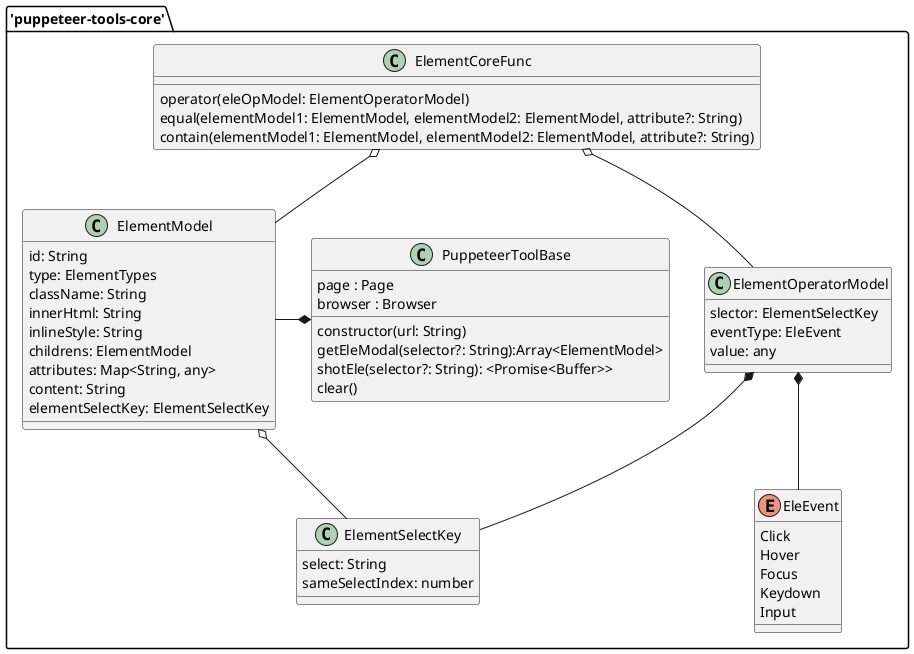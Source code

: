 @startuml puppeteer-tools-core

package 'puppeteer-tools-core' {

  PuppeteerToolBase *- ElementModel
  class PuppeteerToolBase {
    constructor(url: String)
    getEleModal(selector?: String):Array<ElementModel>
    shotEle(selector?: String): <Promise<Buffer>>
    clear()
    page : Page
    browser : Browser
  }

  class ElementSelectKey {
    select: String
    sameSelectIndex: number
  }

  enum EleEvent {
    Click
    Hover
    Focus
    Keydown
    Input
  }

  ElementModel o--ElementSelectKey
  class ElementModel {
    id: String
    type: ElementTypes
    className: String
    innerHtml: String
    inlineStyle: String
    childrens: ElementModel
    attributes: Map<String, any>
    content: String
    elementSelectKey: ElementSelectKey
  }

  ElementOperatorModel *--EleEvent
  ElementOperatorModel *--ElementSelectKey
  class ElementOperatorModel{
    slector: ElementSelectKey
    eventType: EleEvent
    value: any
  }

  ElementCoreFunc o--ElementOperatorModel
  ElementCoreFunc o--ElementModel
  class ElementCoreFunc {
    operator(eleOpModel: ElementOperatorModel)
    equal(elementModel1: ElementModel, elementModel2: ElementModel, attribute?: String)
    contain(elementModel1: ElementModel, elementModel2: ElementModel, attribute?: String)
  }

}

@enduml